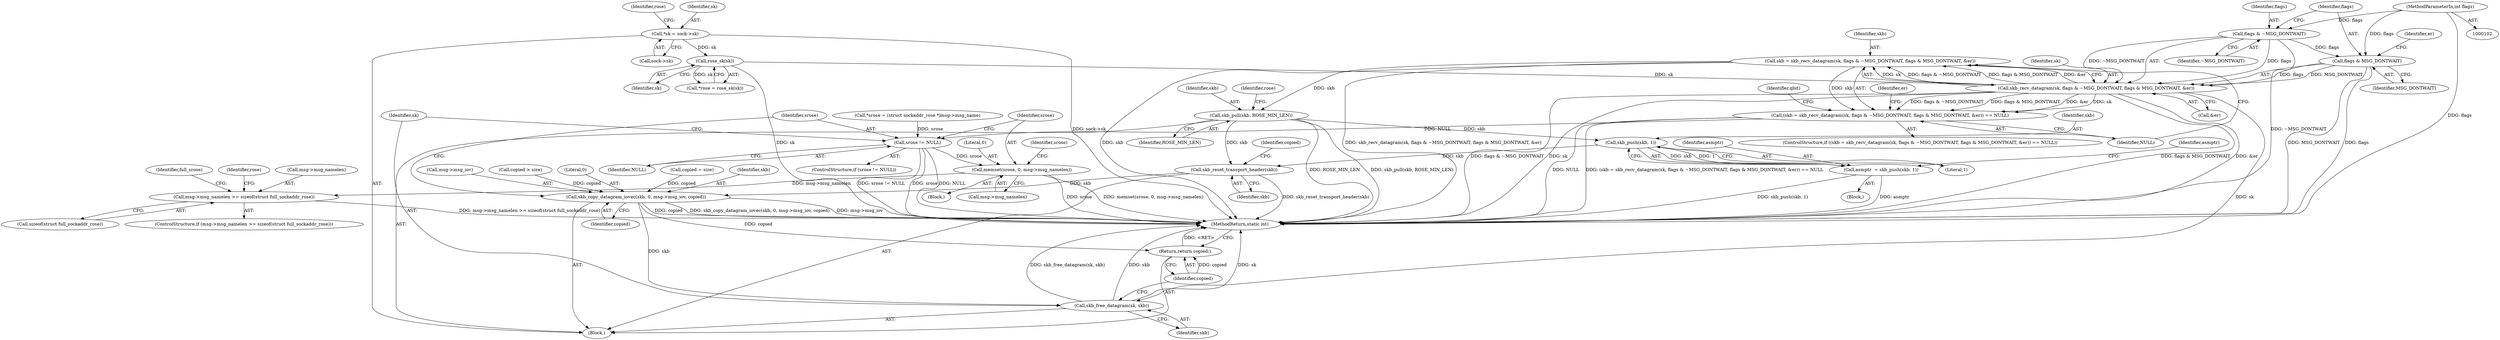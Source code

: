 digraph "0_linux_4a184233f21645cf0b719366210ed445d1024d72@API" {
"1000145" [label="(Call,skb = skb_recv_datagram(sk, flags & ~MSG_DONTWAIT, flags & MSG_DONTWAIT, &er))"];
"1000147" [label="(Call,skb_recv_datagram(sk, flags & ~MSG_DONTWAIT, flags & MSG_DONTWAIT, &er))"];
"1000118" [label="(Call,rose_sk(sk))"];
"1000110" [label="(Call,*sk = sock->sk)"];
"1000149" [label="(Call,flags & ~MSG_DONTWAIT)"];
"1000107" [label="(MethodParameterIn,int flags)"];
"1000152" [label="(Call,flags & MSG_DONTWAIT)"];
"1000144" [label="(Call,(skb = skb_recv_datagram(sk, flags & ~MSG_DONTWAIT, flags & MSG_DONTWAIT, &er)) == NULL)"];
"1000216" [label="(Call,srose != NULL)"];
"1000220" [label="(Call,memset(srose, 0, msg->msg_namelen))"];
"1000253" [label="(Call,msg->msg_namelen >= sizeof(struct full_sockaddr_rose))"];
"1000171" [label="(Call,skb_pull(skb, ROSE_MIN_LEN))"];
"1000181" [label="(Call,skb_push(skb, 1))"];
"1000179" [label="(Call,asmptr  = skb_push(skb, 1))"];
"1000188" [label="(Call,skb_reset_transport_header(skb))"];
"1000208" [label="(Call,skb_copy_datagram_iovec(skb, 0, msg->msg_iov, copied))"];
"1000325" [label="(Call,skb_free_datagram(sk, skb))"];
"1000328" [label="(Return,return copied;)"];
"1000108" [label="(Block,)"];
"1000116" [label="(Call,*rose = rose_sk(sk))"];
"1000208" [label="(Call,skb_copy_datagram_iovec(skb, 0, msg->msg_iov, copied))"];
"1000210" [label="(Literal,0)"];
"1000200" [label="(Call,copied = size)"];
"1000112" [label="(Call,sock->sk)"];
"1000181" [label="(Call,skb_push(skb, 1))"];
"1000301" [label="(Identifier,rose)"];
"1000179" [label="(Call,asmptr  = skb_push(skb, 1))"];
"1000178" [label="(Block,)"];
"1000171" [label="(Call,skb_pull(skb, ROSE_MIN_LEN))"];
"1000118" [label="(Call,rose_sk(sk))"];
"1000107" [label="(MethodParameterIn,int flags)"];
"1000218" [label="(Identifier,NULL)"];
"1000228" [label="(Identifier,srose)"];
"1000222" [label="(Literal,0)"];
"1000223" [label="(Call,msg->msg_namelen)"];
"1000191" [label="(Identifier,copied)"];
"1000159" [label="(Identifier,er)"];
"1000149" [label="(Call,flags & ~MSG_DONTWAIT)"];
"1000188" [label="(Call,skb_reset_transport_header(skb))"];
"1000183" [label="(Literal,1)"];
"1000180" [label="(Identifier,asmptr)"];
"1000186" [label="(Identifier,asmptr)"];
"1000110" [label="(Call,*sk = sock->sk)"];
"1000216" [label="(Call,srose != NULL)"];
"1000119" [label="(Identifier,sk)"];
"1000252" [label="(ControlStructure,if (msg->msg_namelen >= sizeof(struct full_sockaddr_rose)))"];
"1000219" [label="(Block,)"];
"1000214" [label="(Identifier,copied)"];
"1000151" [label="(Identifier,~MSG_DONTWAIT)"];
"1000325" [label="(Call,skb_free_datagram(sk, skb))"];
"1000156" [label="(Identifier,er)"];
"1000176" [label="(Identifier,rose)"];
"1000329" [label="(Identifier,copied)"];
"1000150" [label="(Identifier,flags)"];
"1000172" [label="(Identifier,skb)"];
"1000182" [label="(Identifier,skb)"];
"1000221" [label="(Identifier,srose)"];
"1000117" [label="(Identifier,rose)"];
"1000253" [label="(Call,msg->msg_namelen >= sizeof(struct full_sockaddr_rose))"];
"1000143" [label="(ControlStructure,if ((skb = skb_recv_datagram(sk, flags & ~MSG_DONTWAIT, flags & MSG_DONTWAIT, &er)) == NULL))"];
"1000147" [label="(Call,skb_recv_datagram(sk, flags & ~MSG_DONTWAIT, flags & MSG_DONTWAIT, &er))"];
"1000154" [label="(Identifier,MSG_DONTWAIT)"];
"1000209" [label="(Identifier,skb)"];
"1000145" [label="(Call,skb = skb_recv_datagram(sk, flags & ~MSG_DONTWAIT, flags & MSG_DONTWAIT, &er))"];
"1000148" [label="(Identifier,sk)"];
"1000327" [label="(Identifier,skb)"];
"1000152" [label="(Call,flags & MSG_DONTWAIT)"];
"1000254" [label="(Call,msg->msg_namelen)"];
"1000215" [label="(ControlStructure,if (srose != NULL))"];
"1000211" [label="(Call,msg->msg_iov)"];
"1000220" [label="(Call,memset(srose, 0, msg->msg_namelen))"];
"1000196" [label="(Call,copied > size)"];
"1000262" [label="(Identifier,full_srose)"];
"1000153" [label="(Identifier,flags)"];
"1000173" [label="(Identifier,ROSE_MIN_LEN)"];
"1000157" [label="(Identifier,NULL)"];
"1000111" [label="(Identifier,sk)"];
"1000144" [label="(Call,(skb = skb_recv_datagram(sk, flags & ~MSG_DONTWAIT, flags & MSG_DONTWAIT, &er)) == NULL)"];
"1000326" [label="(Identifier,sk)"];
"1000121" [label="(Call,*srose = (struct sockaddr_rose *)msg->msg_name)"];
"1000146" [label="(Identifier,skb)"];
"1000189" [label="(Identifier,skb)"];
"1000217" [label="(Identifier,srose)"];
"1000257" [label="(Call,sizeof(struct full_sockaddr_rose))"];
"1000330" [label="(MethodReturn,static int)"];
"1000161" [label="(Identifier,qbit)"];
"1000328" [label="(Return,return copied;)"];
"1000155" [label="(Call,&er)"];
"1000145" -> "1000144"  [label="AST: "];
"1000145" -> "1000147"  [label="CFG: "];
"1000146" -> "1000145"  [label="AST: "];
"1000147" -> "1000145"  [label="AST: "];
"1000157" -> "1000145"  [label="CFG: "];
"1000145" -> "1000330"  [label="DDG: skb"];
"1000145" -> "1000330"  [label="DDG: skb_recv_datagram(sk, flags & ~MSG_DONTWAIT, flags & MSG_DONTWAIT, &er)"];
"1000145" -> "1000144"  [label="DDG: skb"];
"1000147" -> "1000145"  [label="DDG: sk"];
"1000147" -> "1000145"  [label="DDG: flags & ~MSG_DONTWAIT"];
"1000147" -> "1000145"  [label="DDG: flags & MSG_DONTWAIT"];
"1000147" -> "1000145"  [label="DDG: &er"];
"1000145" -> "1000171"  [label="DDG: skb"];
"1000147" -> "1000155"  [label="CFG: "];
"1000148" -> "1000147"  [label="AST: "];
"1000149" -> "1000147"  [label="AST: "];
"1000152" -> "1000147"  [label="AST: "];
"1000155" -> "1000147"  [label="AST: "];
"1000147" -> "1000330"  [label="DDG: flags & MSG_DONTWAIT"];
"1000147" -> "1000330"  [label="DDG: &er"];
"1000147" -> "1000330"  [label="DDG: flags & ~MSG_DONTWAIT"];
"1000147" -> "1000330"  [label="DDG: sk"];
"1000147" -> "1000144"  [label="DDG: sk"];
"1000147" -> "1000144"  [label="DDG: flags & ~MSG_DONTWAIT"];
"1000147" -> "1000144"  [label="DDG: flags & MSG_DONTWAIT"];
"1000147" -> "1000144"  [label="DDG: &er"];
"1000118" -> "1000147"  [label="DDG: sk"];
"1000149" -> "1000147"  [label="DDG: flags"];
"1000149" -> "1000147"  [label="DDG: ~MSG_DONTWAIT"];
"1000152" -> "1000147"  [label="DDG: flags"];
"1000152" -> "1000147"  [label="DDG: MSG_DONTWAIT"];
"1000147" -> "1000325"  [label="DDG: sk"];
"1000118" -> "1000116"  [label="AST: "];
"1000118" -> "1000119"  [label="CFG: "];
"1000119" -> "1000118"  [label="AST: "];
"1000116" -> "1000118"  [label="CFG: "];
"1000118" -> "1000330"  [label="DDG: sk"];
"1000118" -> "1000116"  [label="DDG: sk"];
"1000110" -> "1000118"  [label="DDG: sk"];
"1000110" -> "1000108"  [label="AST: "];
"1000110" -> "1000112"  [label="CFG: "];
"1000111" -> "1000110"  [label="AST: "];
"1000112" -> "1000110"  [label="AST: "];
"1000117" -> "1000110"  [label="CFG: "];
"1000110" -> "1000330"  [label="DDG: sock->sk"];
"1000149" -> "1000151"  [label="CFG: "];
"1000150" -> "1000149"  [label="AST: "];
"1000151" -> "1000149"  [label="AST: "];
"1000153" -> "1000149"  [label="CFG: "];
"1000149" -> "1000330"  [label="DDG: ~MSG_DONTWAIT"];
"1000107" -> "1000149"  [label="DDG: flags"];
"1000149" -> "1000152"  [label="DDG: flags"];
"1000107" -> "1000102"  [label="AST: "];
"1000107" -> "1000330"  [label="DDG: flags"];
"1000107" -> "1000152"  [label="DDG: flags"];
"1000152" -> "1000154"  [label="CFG: "];
"1000153" -> "1000152"  [label="AST: "];
"1000154" -> "1000152"  [label="AST: "];
"1000156" -> "1000152"  [label="CFG: "];
"1000152" -> "1000330"  [label="DDG: flags"];
"1000152" -> "1000330"  [label="DDG: MSG_DONTWAIT"];
"1000144" -> "1000143"  [label="AST: "];
"1000144" -> "1000157"  [label="CFG: "];
"1000157" -> "1000144"  [label="AST: "];
"1000159" -> "1000144"  [label="CFG: "];
"1000161" -> "1000144"  [label="CFG: "];
"1000144" -> "1000330"  [label="DDG: NULL"];
"1000144" -> "1000330"  [label="DDG: (skb = skb_recv_datagram(sk, flags & ~MSG_DONTWAIT, flags & MSG_DONTWAIT, &er)) == NULL"];
"1000144" -> "1000216"  [label="DDG: NULL"];
"1000216" -> "1000215"  [label="AST: "];
"1000216" -> "1000218"  [label="CFG: "];
"1000217" -> "1000216"  [label="AST: "];
"1000218" -> "1000216"  [label="AST: "];
"1000221" -> "1000216"  [label="CFG: "];
"1000326" -> "1000216"  [label="CFG: "];
"1000216" -> "1000330"  [label="DDG: srose != NULL"];
"1000216" -> "1000330"  [label="DDG: srose"];
"1000216" -> "1000330"  [label="DDG: NULL"];
"1000121" -> "1000216"  [label="DDG: srose"];
"1000216" -> "1000220"  [label="DDG: srose"];
"1000220" -> "1000219"  [label="AST: "];
"1000220" -> "1000223"  [label="CFG: "];
"1000221" -> "1000220"  [label="AST: "];
"1000222" -> "1000220"  [label="AST: "];
"1000223" -> "1000220"  [label="AST: "];
"1000228" -> "1000220"  [label="CFG: "];
"1000220" -> "1000330"  [label="DDG: srose"];
"1000220" -> "1000330"  [label="DDG: memset(srose, 0, msg->msg_namelen)"];
"1000220" -> "1000253"  [label="DDG: msg->msg_namelen"];
"1000253" -> "1000252"  [label="AST: "];
"1000253" -> "1000257"  [label="CFG: "];
"1000254" -> "1000253"  [label="AST: "];
"1000257" -> "1000253"  [label="AST: "];
"1000262" -> "1000253"  [label="CFG: "];
"1000301" -> "1000253"  [label="CFG: "];
"1000253" -> "1000330"  [label="DDG: msg->msg_namelen >= sizeof(struct full_sockaddr_rose)"];
"1000171" -> "1000108"  [label="AST: "];
"1000171" -> "1000173"  [label="CFG: "];
"1000172" -> "1000171"  [label="AST: "];
"1000173" -> "1000171"  [label="AST: "];
"1000176" -> "1000171"  [label="CFG: "];
"1000171" -> "1000330"  [label="DDG: ROSE_MIN_LEN"];
"1000171" -> "1000330"  [label="DDG: skb_pull(skb, ROSE_MIN_LEN)"];
"1000171" -> "1000181"  [label="DDG: skb"];
"1000171" -> "1000188"  [label="DDG: skb"];
"1000181" -> "1000179"  [label="AST: "];
"1000181" -> "1000183"  [label="CFG: "];
"1000182" -> "1000181"  [label="AST: "];
"1000183" -> "1000181"  [label="AST: "];
"1000179" -> "1000181"  [label="CFG: "];
"1000181" -> "1000179"  [label="DDG: skb"];
"1000181" -> "1000179"  [label="DDG: 1"];
"1000181" -> "1000188"  [label="DDG: skb"];
"1000179" -> "1000178"  [label="AST: "];
"1000180" -> "1000179"  [label="AST: "];
"1000186" -> "1000179"  [label="CFG: "];
"1000179" -> "1000330"  [label="DDG: skb_push(skb, 1)"];
"1000179" -> "1000330"  [label="DDG: asmptr"];
"1000188" -> "1000108"  [label="AST: "];
"1000188" -> "1000189"  [label="CFG: "];
"1000189" -> "1000188"  [label="AST: "];
"1000191" -> "1000188"  [label="CFG: "];
"1000188" -> "1000330"  [label="DDG: skb_reset_transport_header(skb)"];
"1000188" -> "1000208"  [label="DDG: skb"];
"1000208" -> "1000108"  [label="AST: "];
"1000208" -> "1000214"  [label="CFG: "];
"1000209" -> "1000208"  [label="AST: "];
"1000210" -> "1000208"  [label="AST: "];
"1000211" -> "1000208"  [label="AST: "];
"1000214" -> "1000208"  [label="AST: "];
"1000217" -> "1000208"  [label="CFG: "];
"1000208" -> "1000330"  [label="DDG: copied"];
"1000208" -> "1000330"  [label="DDG: skb_copy_datagram_iovec(skb, 0, msg->msg_iov, copied)"];
"1000208" -> "1000330"  [label="DDG: msg->msg_iov"];
"1000200" -> "1000208"  [label="DDG: copied"];
"1000196" -> "1000208"  [label="DDG: copied"];
"1000208" -> "1000325"  [label="DDG: skb"];
"1000208" -> "1000328"  [label="DDG: copied"];
"1000325" -> "1000108"  [label="AST: "];
"1000325" -> "1000327"  [label="CFG: "];
"1000326" -> "1000325"  [label="AST: "];
"1000327" -> "1000325"  [label="AST: "];
"1000329" -> "1000325"  [label="CFG: "];
"1000325" -> "1000330"  [label="DDG: sk"];
"1000325" -> "1000330"  [label="DDG: skb_free_datagram(sk, skb)"];
"1000325" -> "1000330"  [label="DDG: skb"];
"1000328" -> "1000108"  [label="AST: "];
"1000328" -> "1000329"  [label="CFG: "];
"1000329" -> "1000328"  [label="AST: "];
"1000330" -> "1000328"  [label="CFG: "];
"1000328" -> "1000330"  [label="DDG: <RET>"];
"1000329" -> "1000328"  [label="DDG: copied"];
}
